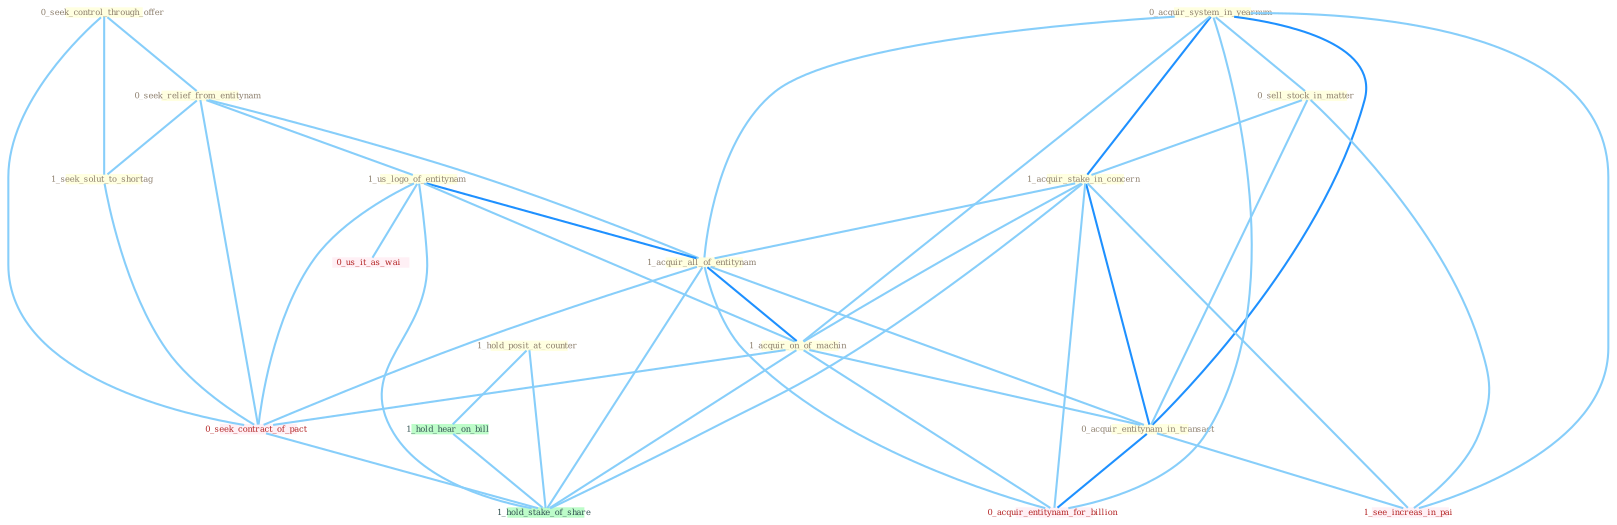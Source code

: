 Graph G{ 
    node
    [shape=polygon,style=filled,width=.5,height=.06,color="#BDFCC9",fixedsize=true,fontsize=4,
    fontcolor="#2f4f4f"];
    {node
    [color="#ffffe0", fontcolor="#8b7d6b"] "0_seek_control_through_offer " "0_acquir_system_in_yearnum " "0_seek_relief_from_entitynam " "0_sell_stock_in_matter " "1_acquir_stake_in_concern " "1_hold_posit_at_counter " "1_seek_solut_to_shortag " "1_us_logo_of_entitynam " "1_acquir_all_of_entitynam " "1_acquir_on_of_machin " "0_acquir_entitynam_in_transact "}
{node [color="#fff0f5", fontcolor="#b22222"] "0_seek_contract_of_pact " "0_us_it_as_wai " "0_acquir_entitynam_for_billion " "1_see_increas_in_pai "}
edge [color="#B0E2FF"];

	"0_seek_control_through_offer " -- "0_seek_relief_from_entitynam " [w="1", color="#87cefa" ];
	"0_seek_control_through_offer " -- "1_seek_solut_to_shortag " [w="1", color="#87cefa" ];
	"0_seek_control_through_offer " -- "0_seek_contract_of_pact " [w="1", color="#87cefa" ];
	"0_acquir_system_in_yearnum " -- "0_sell_stock_in_matter " [w="1", color="#87cefa" ];
	"0_acquir_system_in_yearnum " -- "1_acquir_stake_in_concern " [w="2", color="#1e90ff" , len=0.8];
	"0_acquir_system_in_yearnum " -- "1_acquir_all_of_entitynam " [w="1", color="#87cefa" ];
	"0_acquir_system_in_yearnum " -- "1_acquir_on_of_machin " [w="1", color="#87cefa" ];
	"0_acquir_system_in_yearnum " -- "0_acquir_entitynam_in_transact " [w="2", color="#1e90ff" , len=0.8];
	"0_acquir_system_in_yearnum " -- "0_acquir_entitynam_for_billion " [w="1", color="#87cefa" ];
	"0_acquir_system_in_yearnum " -- "1_see_increas_in_pai " [w="1", color="#87cefa" ];
	"0_seek_relief_from_entitynam " -- "1_seek_solut_to_shortag " [w="1", color="#87cefa" ];
	"0_seek_relief_from_entitynam " -- "1_us_logo_of_entitynam " [w="1", color="#87cefa" ];
	"0_seek_relief_from_entitynam " -- "1_acquir_all_of_entitynam " [w="1", color="#87cefa" ];
	"0_seek_relief_from_entitynam " -- "0_seek_contract_of_pact " [w="1", color="#87cefa" ];
	"0_sell_stock_in_matter " -- "1_acquir_stake_in_concern " [w="1", color="#87cefa" ];
	"0_sell_stock_in_matter " -- "0_acquir_entitynam_in_transact " [w="1", color="#87cefa" ];
	"0_sell_stock_in_matter " -- "1_see_increas_in_pai " [w="1", color="#87cefa" ];
	"1_acquir_stake_in_concern " -- "1_acquir_all_of_entitynam " [w="1", color="#87cefa" ];
	"1_acquir_stake_in_concern " -- "1_acquir_on_of_machin " [w="1", color="#87cefa" ];
	"1_acquir_stake_in_concern " -- "0_acquir_entitynam_in_transact " [w="2", color="#1e90ff" , len=0.8];
	"1_acquir_stake_in_concern " -- "0_acquir_entitynam_for_billion " [w="1", color="#87cefa" ];
	"1_acquir_stake_in_concern " -- "1_see_increas_in_pai " [w="1", color="#87cefa" ];
	"1_acquir_stake_in_concern " -- "1_hold_stake_of_share " [w="1", color="#87cefa" ];
	"1_hold_posit_at_counter " -- "1_hold_hear_on_bill " [w="1", color="#87cefa" ];
	"1_hold_posit_at_counter " -- "1_hold_stake_of_share " [w="1", color="#87cefa" ];
	"1_seek_solut_to_shortag " -- "0_seek_contract_of_pact " [w="1", color="#87cefa" ];
	"1_us_logo_of_entitynam " -- "1_acquir_all_of_entitynam " [w="2", color="#1e90ff" , len=0.8];
	"1_us_logo_of_entitynam " -- "1_acquir_on_of_machin " [w="1", color="#87cefa" ];
	"1_us_logo_of_entitynam " -- "0_seek_contract_of_pact " [w="1", color="#87cefa" ];
	"1_us_logo_of_entitynam " -- "0_us_it_as_wai " [w="1", color="#87cefa" ];
	"1_us_logo_of_entitynam " -- "1_hold_stake_of_share " [w="1", color="#87cefa" ];
	"1_acquir_all_of_entitynam " -- "1_acquir_on_of_machin " [w="2", color="#1e90ff" , len=0.8];
	"1_acquir_all_of_entitynam " -- "0_acquir_entitynam_in_transact " [w="1", color="#87cefa" ];
	"1_acquir_all_of_entitynam " -- "0_seek_contract_of_pact " [w="1", color="#87cefa" ];
	"1_acquir_all_of_entitynam " -- "0_acquir_entitynam_for_billion " [w="1", color="#87cefa" ];
	"1_acquir_all_of_entitynam " -- "1_hold_stake_of_share " [w="1", color="#87cefa" ];
	"1_acquir_on_of_machin " -- "0_acquir_entitynam_in_transact " [w="1", color="#87cefa" ];
	"1_acquir_on_of_machin " -- "0_seek_contract_of_pact " [w="1", color="#87cefa" ];
	"1_acquir_on_of_machin " -- "0_acquir_entitynam_for_billion " [w="1", color="#87cefa" ];
	"1_acquir_on_of_machin " -- "1_hold_stake_of_share " [w="1", color="#87cefa" ];
	"0_acquir_entitynam_in_transact " -- "0_acquir_entitynam_for_billion " [w="2", color="#1e90ff" , len=0.8];
	"0_acquir_entitynam_in_transact " -- "1_see_increas_in_pai " [w="1", color="#87cefa" ];
	"0_seek_contract_of_pact " -- "1_hold_stake_of_share " [w="1", color="#87cefa" ];
	"1_hold_hear_on_bill " -- "1_hold_stake_of_share " [w="1", color="#87cefa" ];
}